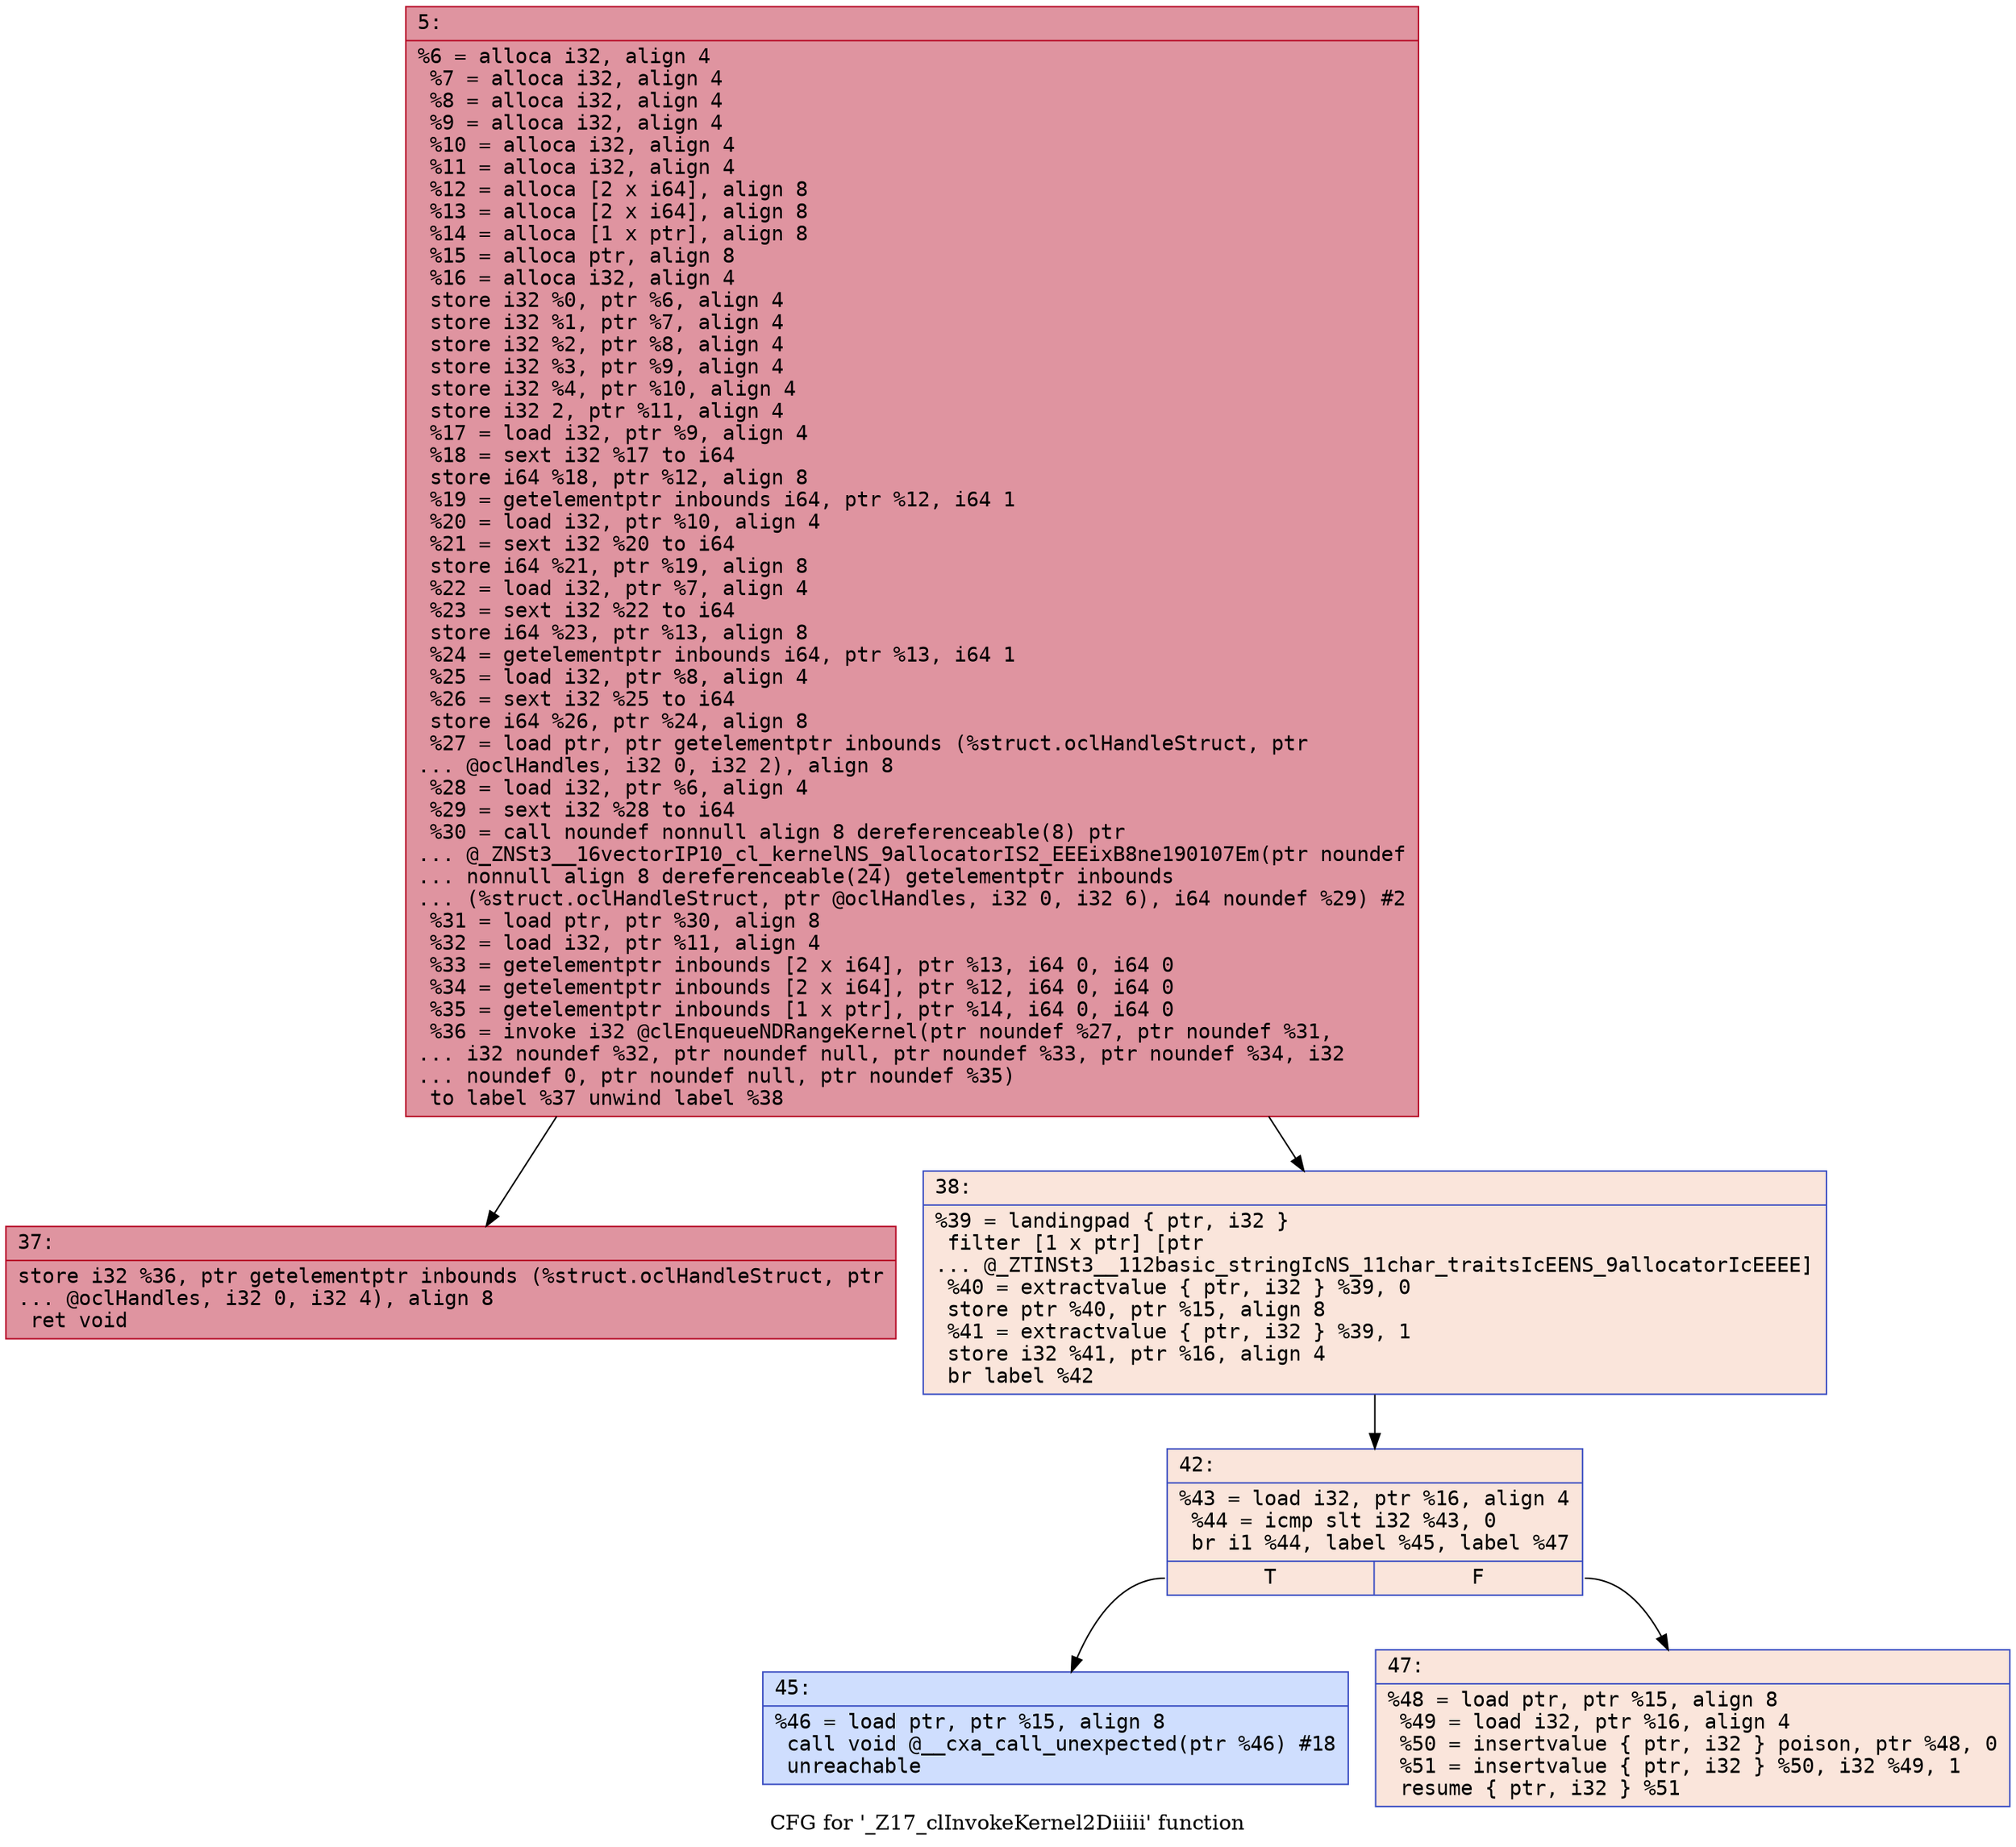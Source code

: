 digraph "CFG for '_Z17_clInvokeKernel2Diiiii' function" {
	label="CFG for '_Z17_clInvokeKernel2Diiiii' function";

	Node0x6000005cfe80 [shape=record,color="#b70d28ff", style=filled, fillcolor="#b70d2870" fontname="Courier",label="{5:\l|  %6 = alloca i32, align 4\l  %7 = alloca i32, align 4\l  %8 = alloca i32, align 4\l  %9 = alloca i32, align 4\l  %10 = alloca i32, align 4\l  %11 = alloca i32, align 4\l  %12 = alloca [2 x i64], align 8\l  %13 = alloca [2 x i64], align 8\l  %14 = alloca [1 x ptr], align 8\l  %15 = alloca ptr, align 8\l  %16 = alloca i32, align 4\l  store i32 %0, ptr %6, align 4\l  store i32 %1, ptr %7, align 4\l  store i32 %2, ptr %8, align 4\l  store i32 %3, ptr %9, align 4\l  store i32 %4, ptr %10, align 4\l  store i32 2, ptr %11, align 4\l  %17 = load i32, ptr %9, align 4\l  %18 = sext i32 %17 to i64\l  store i64 %18, ptr %12, align 8\l  %19 = getelementptr inbounds i64, ptr %12, i64 1\l  %20 = load i32, ptr %10, align 4\l  %21 = sext i32 %20 to i64\l  store i64 %21, ptr %19, align 8\l  %22 = load i32, ptr %7, align 4\l  %23 = sext i32 %22 to i64\l  store i64 %23, ptr %13, align 8\l  %24 = getelementptr inbounds i64, ptr %13, i64 1\l  %25 = load i32, ptr %8, align 4\l  %26 = sext i32 %25 to i64\l  store i64 %26, ptr %24, align 8\l  %27 = load ptr, ptr getelementptr inbounds (%struct.oclHandleStruct, ptr\l... @oclHandles, i32 0, i32 2), align 8\l  %28 = load i32, ptr %6, align 4\l  %29 = sext i32 %28 to i64\l  %30 = call noundef nonnull align 8 dereferenceable(8) ptr\l... @_ZNSt3__16vectorIP10_cl_kernelNS_9allocatorIS2_EEEixB8ne190107Em(ptr noundef\l... nonnull align 8 dereferenceable(24) getelementptr inbounds\l... (%struct.oclHandleStruct, ptr @oclHandles, i32 0, i32 6), i64 noundef %29) #2\l  %31 = load ptr, ptr %30, align 8\l  %32 = load i32, ptr %11, align 4\l  %33 = getelementptr inbounds [2 x i64], ptr %13, i64 0, i64 0\l  %34 = getelementptr inbounds [2 x i64], ptr %12, i64 0, i64 0\l  %35 = getelementptr inbounds [1 x ptr], ptr %14, i64 0, i64 0\l  %36 = invoke i32 @clEnqueueNDRangeKernel(ptr noundef %27, ptr noundef %31,\l... i32 noundef %32, ptr noundef null, ptr noundef %33, ptr noundef %34, i32\l... noundef 0, ptr noundef null, ptr noundef %35)\l          to label %37 unwind label %38\l}"];
	Node0x6000005cfe80 -> Node0x6000005cfed0[tooltip="5 -> 37\nProbability 100.00%" ];
	Node0x6000005cfe80 -> Node0x6000005cff20[tooltip="5 -> 38\nProbability 0.00%" ];
	Node0x6000005cfed0 [shape=record,color="#b70d28ff", style=filled, fillcolor="#b70d2870" fontname="Courier",label="{37:\l|  store i32 %36, ptr getelementptr inbounds (%struct.oclHandleStruct, ptr\l... @oclHandles, i32 0, i32 4), align 8\l  ret void\l}"];
	Node0x6000005cff20 [shape=record,color="#3d50c3ff", style=filled, fillcolor="#f4c5ad70" fontname="Courier",label="{38:\l|  %39 = landingpad \{ ptr, i32 \}\l          filter [1 x ptr] [ptr\l... @_ZTINSt3__112basic_stringIcNS_11char_traitsIcEENS_9allocatorIcEEEE]\l  %40 = extractvalue \{ ptr, i32 \} %39, 0\l  store ptr %40, ptr %15, align 8\l  %41 = extractvalue \{ ptr, i32 \} %39, 1\l  store i32 %41, ptr %16, align 4\l  br label %42\l}"];
	Node0x6000005cff20 -> Node0x6000005cff70[tooltip="38 -> 42\nProbability 100.00%" ];
	Node0x6000005cff70 [shape=record,color="#3d50c3ff", style=filled, fillcolor="#f4c5ad70" fontname="Courier",label="{42:\l|  %43 = load i32, ptr %16, align 4\l  %44 = icmp slt i32 %43, 0\l  br i1 %44, label %45, label %47\l|{<s0>T|<s1>F}}"];
	Node0x6000005cff70:s0 -> Node0x6000005c8000[tooltip="42 -> 45\nProbability 0.00%" ];
	Node0x6000005cff70:s1 -> Node0x6000005c8050[tooltip="42 -> 47\nProbability 100.00%" ];
	Node0x6000005c8000 [shape=record,color="#3d50c3ff", style=filled, fillcolor="#93b5fe70" fontname="Courier",label="{45:\l|  %46 = load ptr, ptr %15, align 8\l  call void @__cxa_call_unexpected(ptr %46) #18\l  unreachable\l}"];
	Node0x6000005c8050 [shape=record,color="#3d50c3ff", style=filled, fillcolor="#f4c5ad70" fontname="Courier",label="{47:\l|  %48 = load ptr, ptr %15, align 8\l  %49 = load i32, ptr %16, align 4\l  %50 = insertvalue \{ ptr, i32 \} poison, ptr %48, 0\l  %51 = insertvalue \{ ptr, i32 \} %50, i32 %49, 1\l  resume \{ ptr, i32 \} %51\l}"];
}
